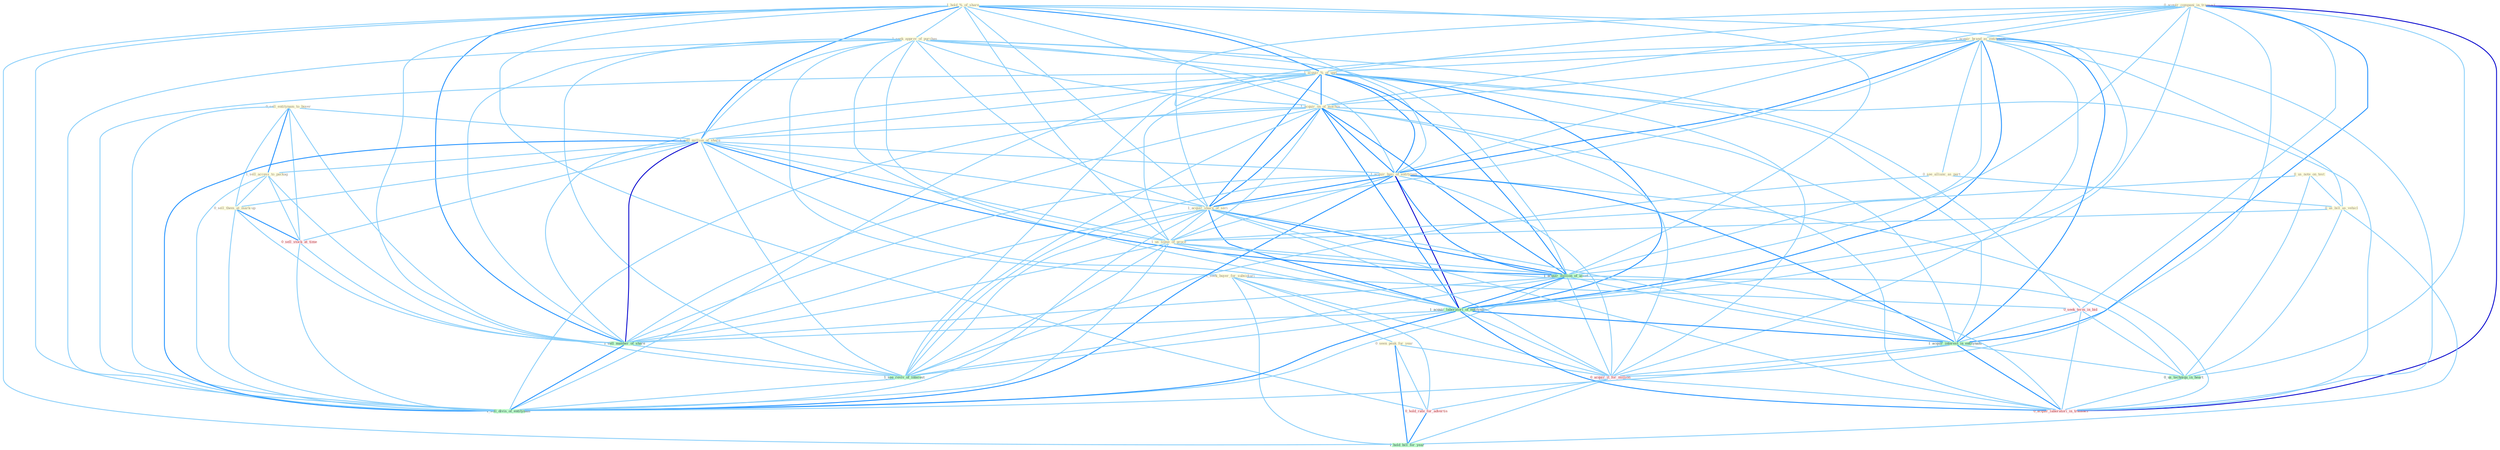 Graph G{ 
    node
    [shape=polygon,style=filled,width=.5,height=.06,color="#BDFCC9",fixedsize=true,fontsize=4,
    fontcolor="#2f4f4f"];
    {node
    [color="#ffffe0", fontcolor="#8b7d6b"] "0_sell_entitynam_to_buyer " "0_acquir_compani_in_transact " "1_acquir_brand_as_entitynam " "1_hold_%_of_share " "1_seek_approv_of_purchas " "1_seek_buyer_for_subsidiari " "0_see_allianc_as_part " "1_acquir_%_of_unit " "1_acquir_on_of_machin " "1_sell_million_of_share " "1_acquir_busi_of_entitynam " "1_acquir_share_of_seri " "1_sell_access_to_packag " "0_seen_peak_for_year " "0_us_note_on_test " "0_us_bill_as_vehicl " "0_sell_them_at_mark-up " "1_us_some_of_proce "}
{node [color="#fff0f5", fontcolor="#b22222"] "0_seek_term_in_bid " "0_acquir_it_for_million " "0_hold_rate_for_advertis " "0_acquir_laboratori_in_transact " "0_sell_stock_at_time "}
edge [color="#B0E2FF"];

	"0_sell_entitynam_to_buyer " -- "1_sell_million_of_share " [w="1", color="#87cefa" ];
	"0_sell_entitynam_to_buyer " -- "1_sell_access_to_packag " [w="2", color="#1e90ff" , len=0.8];
	"0_sell_entitynam_to_buyer " -- "0_sell_them_at_mark-up " [w="1", color="#87cefa" ];
	"0_sell_entitynam_to_buyer " -- "0_sell_stock_at_time " [w="1", color="#87cefa" ];
	"0_sell_entitynam_to_buyer " -- "1_sell_number_of_share " [w="1", color="#87cefa" ];
	"0_sell_entitynam_to_buyer " -- "1_sell_divis_of_entitynam " [w="1", color="#87cefa" ];
	"0_acquir_compani_in_transact " -- "1_acquir_brand_as_entitynam " [w="1", color="#87cefa" ];
	"0_acquir_compani_in_transact " -- "1_acquir_%_of_unit " [w="1", color="#87cefa" ];
	"0_acquir_compani_in_transact " -- "1_acquir_on_of_machin " [w="1", color="#87cefa" ];
	"0_acquir_compani_in_transact " -- "1_acquir_busi_of_entitynam " [w="1", color="#87cefa" ];
	"0_acquir_compani_in_transact " -- "1_acquir_share_of_seri " [w="1", color="#87cefa" ];
	"0_acquir_compani_in_transact " -- "1_acquir_million_of_asset " [w="1", color="#87cefa" ];
	"0_acquir_compani_in_transact " -- "1_acquir_laboratori_of_entitynam " [w="1", color="#87cefa" ];
	"0_acquir_compani_in_transact " -- "0_seek_term_in_bid " [w="1", color="#87cefa" ];
	"0_acquir_compani_in_transact " -- "1_acquir_interest_in_entitynam " [w="2", color="#1e90ff" , len=0.8];
	"0_acquir_compani_in_transact " -- "0_us_techniqu_in_heart " [w="1", color="#87cefa" ];
	"0_acquir_compani_in_transact " -- "0_acquir_it_for_million " [w="1", color="#87cefa" ];
	"0_acquir_compani_in_transact " -- "0_acquir_laboratori_in_transact " [w="3", color="#0000cd" , len=0.6];
	"1_acquir_brand_as_entitynam " -- "0_see_allianc_as_part " [w="1", color="#87cefa" ];
	"1_acquir_brand_as_entitynam " -- "1_acquir_%_of_unit " [w="1", color="#87cefa" ];
	"1_acquir_brand_as_entitynam " -- "1_acquir_on_of_machin " [w="1", color="#87cefa" ];
	"1_acquir_brand_as_entitynam " -- "1_acquir_busi_of_entitynam " [w="2", color="#1e90ff" , len=0.8];
	"1_acquir_brand_as_entitynam " -- "1_acquir_share_of_seri " [w="1", color="#87cefa" ];
	"1_acquir_brand_as_entitynam " -- "0_us_bill_as_vehicl " [w="1", color="#87cefa" ];
	"1_acquir_brand_as_entitynam " -- "1_acquir_million_of_asset " [w="1", color="#87cefa" ];
	"1_acquir_brand_as_entitynam " -- "1_acquir_laboratori_of_entitynam " [w="2", color="#1e90ff" , len=0.8];
	"1_acquir_brand_as_entitynam " -- "1_acquir_interest_in_entitynam " [w="2", color="#1e90ff" , len=0.8];
	"1_acquir_brand_as_entitynam " -- "0_acquir_it_for_million " [w="1", color="#87cefa" ];
	"1_acquir_brand_as_entitynam " -- "0_acquir_laboratori_in_transact " [w="1", color="#87cefa" ];
	"1_acquir_brand_as_entitynam " -- "1_sell_divis_of_entitynam " [w="1", color="#87cefa" ];
	"1_hold_%_of_share " -- "1_seek_approv_of_purchas " [w="1", color="#87cefa" ];
	"1_hold_%_of_share " -- "1_acquir_%_of_unit " [w="2", color="#1e90ff" , len=0.8];
	"1_hold_%_of_share " -- "1_acquir_on_of_machin " [w="1", color="#87cefa" ];
	"1_hold_%_of_share " -- "1_sell_million_of_share " [w="2", color="#1e90ff" , len=0.8];
	"1_hold_%_of_share " -- "1_acquir_busi_of_entitynam " [w="1", color="#87cefa" ];
	"1_hold_%_of_share " -- "1_acquir_share_of_seri " [w="1", color="#87cefa" ];
	"1_hold_%_of_share " -- "1_us_some_of_proce " [w="1", color="#87cefa" ];
	"1_hold_%_of_share " -- "1_acquir_million_of_asset " [w="1", color="#87cefa" ];
	"1_hold_%_of_share " -- "1_acquir_laboratori_of_entitynam " [w="1", color="#87cefa" ];
	"1_hold_%_of_share " -- "0_hold_rate_for_advertis " [w="1", color="#87cefa" ];
	"1_hold_%_of_share " -- "1_sell_number_of_share " [w="2", color="#1e90ff" , len=0.8];
	"1_hold_%_of_share " -- "1_see_reviv_of_interest " [w="1", color="#87cefa" ];
	"1_hold_%_of_share " -- "1_hold_bill_for_year " [w="1", color="#87cefa" ];
	"1_hold_%_of_share " -- "1_sell_divis_of_entitynam " [w="1", color="#87cefa" ];
	"1_seek_approv_of_purchas " -- "1_seek_buyer_for_subsidiari " [w="1", color="#87cefa" ];
	"1_seek_approv_of_purchas " -- "1_acquir_%_of_unit " [w="1", color="#87cefa" ];
	"1_seek_approv_of_purchas " -- "1_acquir_on_of_machin " [w="1", color="#87cefa" ];
	"1_seek_approv_of_purchas " -- "1_sell_million_of_share " [w="1", color="#87cefa" ];
	"1_seek_approv_of_purchas " -- "1_acquir_busi_of_entitynam " [w="1", color="#87cefa" ];
	"1_seek_approv_of_purchas " -- "1_acquir_share_of_seri " [w="1", color="#87cefa" ];
	"1_seek_approv_of_purchas " -- "1_us_some_of_proce " [w="1", color="#87cefa" ];
	"1_seek_approv_of_purchas " -- "1_acquir_million_of_asset " [w="1", color="#87cefa" ];
	"1_seek_approv_of_purchas " -- "1_acquir_laboratori_of_entitynam " [w="1", color="#87cefa" ];
	"1_seek_approv_of_purchas " -- "0_seek_term_in_bid " [w="1", color="#87cefa" ];
	"1_seek_approv_of_purchas " -- "1_sell_number_of_share " [w="1", color="#87cefa" ];
	"1_seek_approv_of_purchas " -- "1_see_reviv_of_interest " [w="1", color="#87cefa" ];
	"1_seek_approv_of_purchas " -- "1_sell_divis_of_entitynam " [w="1", color="#87cefa" ];
	"1_seek_buyer_for_subsidiari " -- "0_seen_peak_for_year " [w="1", color="#87cefa" ];
	"1_seek_buyer_for_subsidiari " -- "0_seek_term_in_bid " [w="1", color="#87cefa" ];
	"1_seek_buyer_for_subsidiari " -- "0_acquir_it_for_million " [w="1", color="#87cefa" ];
	"1_seek_buyer_for_subsidiari " -- "0_hold_rate_for_advertis " [w="1", color="#87cefa" ];
	"1_seek_buyer_for_subsidiari " -- "1_hold_bill_for_year " [w="1", color="#87cefa" ];
	"0_see_allianc_as_part " -- "0_us_bill_as_vehicl " [w="1", color="#87cefa" ];
	"0_see_allianc_as_part " -- "1_see_reviv_of_interest " [w="1", color="#87cefa" ];
	"1_acquir_%_of_unit " -- "1_acquir_on_of_machin " [w="2", color="#1e90ff" , len=0.8];
	"1_acquir_%_of_unit " -- "1_sell_million_of_share " [w="1", color="#87cefa" ];
	"1_acquir_%_of_unit " -- "1_acquir_busi_of_entitynam " [w="2", color="#1e90ff" , len=0.8];
	"1_acquir_%_of_unit " -- "1_acquir_share_of_seri " [w="2", color="#1e90ff" , len=0.8];
	"1_acquir_%_of_unit " -- "1_us_some_of_proce " [w="1", color="#87cefa" ];
	"1_acquir_%_of_unit " -- "1_acquir_million_of_asset " [w="2", color="#1e90ff" , len=0.8];
	"1_acquir_%_of_unit " -- "1_acquir_laboratori_of_entitynam " [w="2", color="#1e90ff" , len=0.8];
	"1_acquir_%_of_unit " -- "1_acquir_interest_in_entitynam " [w="1", color="#87cefa" ];
	"1_acquir_%_of_unit " -- "0_acquir_it_for_million " [w="1", color="#87cefa" ];
	"1_acquir_%_of_unit " -- "0_acquir_laboratori_in_transact " [w="1", color="#87cefa" ];
	"1_acquir_%_of_unit " -- "1_sell_number_of_share " [w="1", color="#87cefa" ];
	"1_acquir_%_of_unit " -- "1_see_reviv_of_interest " [w="1", color="#87cefa" ];
	"1_acquir_%_of_unit " -- "1_sell_divis_of_entitynam " [w="1", color="#87cefa" ];
	"1_acquir_on_of_machin " -- "1_sell_million_of_share " [w="1", color="#87cefa" ];
	"1_acquir_on_of_machin " -- "1_acquir_busi_of_entitynam " [w="2", color="#1e90ff" , len=0.8];
	"1_acquir_on_of_machin " -- "1_acquir_share_of_seri " [w="2", color="#1e90ff" , len=0.8];
	"1_acquir_on_of_machin " -- "1_us_some_of_proce " [w="1", color="#87cefa" ];
	"1_acquir_on_of_machin " -- "1_acquir_million_of_asset " [w="2", color="#1e90ff" , len=0.8];
	"1_acquir_on_of_machin " -- "1_acquir_laboratori_of_entitynam " [w="2", color="#1e90ff" , len=0.8];
	"1_acquir_on_of_machin " -- "1_acquir_interest_in_entitynam " [w="1", color="#87cefa" ];
	"1_acquir_on_of_machin " -- "0_acquir_it_for_million " [w="1", color="#87cefa" ];
	"1_acquir_on_of_machin " -- "0_acquir_laboratori_in_transact " [w="1", color="#87cefa" ];
	"1_acquir_on_of_machin " -- "1_sell_number_of_share " [w="1", color="#87cefa" ];
	"1_acquir_on_of_machin " -- "1_see_reviv_of_interest " [w="1", color="#87cefa" ];
	"1_acquir_on_of_machin " -- "1_sell_divis_of_entitynam " [w="1", color="#87cefa" ];
	"1_sell_million_of_share " -- "1_acquir_busi_of_entitynam " [w="1", color="#87cefa" ];
	"1_sell_million_of_share " -- "1_acquir_share_of_seri " [w="1", color="#87cefa" ];
	"1_sell_million_of_share " -- "1_sell_access_to_packag " [w="1", color="#87cefa" ];
	"1_sell_million_of_share " -- "0_sell_them_at_mark-up " [w="1", color="#87cefa" ];
	"1_sell_million_of_share " -- "1_us_some_of_proce " [w="1", color="#87cefa" ];
	"1_sell_million_of_share " -- "1_acquir_million_of_asset " [w="2", color="#1e90ff" , len=0.8];
	"1_sell_million_of_share " -- "1_acquir_laboratori_of_entitynam " [w="1", color="#87cefa" ];
	"1_sell_million_of_share " -- "0_sell_stock_at_time " [w="1", color="#87cefa" ];
	"1_sell_million_of_share " -- "1_sell_number_of_share " [w="3", color="#0000cd" , len=0.6];
	"1_sell_million_of_share " -- "1_see_reviv_of_interest " [w="1", color="#87cefa" ];
	"1_sell_million_of_share " -- "1_sell_divis_of_entitynam " [w="2", color="#1e90ff" , len=0.8];
	"1_acquir_busi_of_entitynam " -- "1_acquir_share_of_seri " [w="2", color="#1e90ff" , len=0.8];
	"1_acquir_busi_of_entitynam " -- "1_us_some_of_proce " [w="1", color="#87cefa" ];
	"1_acquir_busi_of_entitynam " -- "1_acquir_million_of_asset " [w="2", color="#1e90ff" , len=0.8];
	"1_acquir_busi_of_entitynam " -- "1_acquir_laboratori_of_entitynam " [w="3", color="#0000cd" , len=0.6];
	"1_acquir_busi_of_entitynam " -- "1_acquir_interest_in_entitynam " [w="2", color="#1e90ff" , len=0.8];
	"1_acquir_busi_of_entitynam " -- "0_acquir_it_for_million " [w="1", color="#87cefa" ];
	"1_acquir_busi_of_entitynam " -- "0_acquir_laboratori_in_transact " [w="1", color="#87cefa" ];
	"1_acquir_busi_of_entitynam " -- "1_sell_number_of_share " [w="1", color="#87cefa" ];
	"1_acquir_busi_of_entitynam " -- "1_see_reviv_of_interest " [w="1", color="#87cefa" ];
	"1_acquir_busi_of_entitynam " -- "1_sell_divis_of_entitynam " [w="2", color="#1e90ff" , len=0.8];
	"1_acquir_share_of_seri " -- "1_us_some_of_proce " [w="1", color="#87cefa" ];
	"1_acquir_share_of_seri " -- "1_acquir_million_of_asset " [w="2", color="#1e90ff" , len=0.8];
	"1_acquir_share_of_seri " -- "1_acquir_laboratori_of_entitynam " [w="2", color="#1e90ff" , len=0.8];
	"1_acquir_share_of_seri " -- "1_acquir_interest_in_entitynam " [w="1", color="#87cefa" ];
	"1_acquir_share_of_seri " -- "0_acquir_it_for_million " [w="1", color="#87cefa" ];
	"1_acquir_share_of_seri " -- "0_acquir_laboratori_in_transact " [w="1", color="#87cefa" ];
	"1_acquir_share_of_seri " -- "1_sell_number_of_share " [w="1", color="#87cefa" ];
	"1_acquir_share_of_seri " -- "1_see_reviv_of_interest " [w="1", color="#87cefa" ];
	"1_acquir_share_of_seri " -- "1_sell_divis_of_entitynam " [w="1", color="#87cefa" ];
	"1_sell_access_to_packag " -- "0_sell_them_at_mark-up " [w="1", color="#87cefa" ];
	"1_sell_access_to_packag " -- "0_sell_stock_at_time " [w="1", color="#87cefa" ];
	"1_sell_access_to_packag " -- "1_sell_number_of_share " [w="1", color="#87cefa" ];
	"1_sell_access_to_packag " -- "1_sell_divis_of_entitynam " [w="1", color="#87cefa" ];
	"0_seen_peak_for_year " -- "0_acquir_it_for_million " [w="1", color="#87cefa" ];
	"0_seen_peak_for_year " -- "0_hold_rate_for_advertis " [w="1", color="#87cefa" ];
	"0_seen_peak_for_year " -- "1_hold_bill_for_year " [w="2", color="#1e90ff" , len=0.8];
	"0_us_note_on_test " -- "0_us_bill_as_vehicl " [w="1", color="#87cefa" ];
	"0_us_note_on_test " -- "1_us_some_of_proce " [w="1", color="#87cefa" ];
	"0_us_note_on_test " -- "0_us_techniqu_in_heart " [w="1", color="#87cefa" ];
	"0_us_bill_as_vehicl " -- "1_us_some_of_proce " [w="1", color="#87cefa" ];
	"0_us_bill_as_vehicl " -- "0_us_techniqu_in_heart " [w="1", color="#87cefa" ];
	"0_us_bill_as_vehicl " -- "1_hold_bill_for_year " [w="1", color="#87cefa" ];
	"0_sell_them_at_mark-up " -- "0_sell_stock_at_time " [w="2", color="#1e90ff" , len=0.8];
	"0_sell_them_at_mark-up " -- "1_sell_number_of_share " [w="1", color="#87cefa" ];
	"0_sell_them_at_mark-up " -- "1_sell_divis_of_entitynam " [w="1", color="#87cefa" ];
	"1_us_some_of_proce " -- "1_acquir_million_of_asset " [w="1", color="#87cefa" ];
	"1_us_some_of_proce " -- "1_acquir_laboratori_of_entitynam " [w="1", color="#87cefa" ];
	"1_us_some_of_proce " -- "0_us_techniqu_in_heart " [w="1", color="#87cefa" ];
	"1_us_some_of_proce " -- "1_sell_number_of_share " [w="1", color="#87cefa" ];
	"1_us_some_of_proce " -- "1_see_reviv_of_interest " [w="1", color="#87cefa" ];
	"1_us_some_of_proce " -- "1_sell_divis_of_entitynam " [w="1", color="#87cefa" ];
	"1_acquir_million_of_asset " -- "1_acquir_laboratori_of_entitynam " [w="2", color="#1e90ff" , len=0.8];
	"1_acquir_million_of_asset " -- "1_acquir_interest_in_entitynam " [w="1", color="#87cefa" ];
	"1_acquir_million_of_asset " -- "0_acquir_it_for_million " [w="1", color="#87cefa" ];
	"1_acquir_million_of_asset " -- "0_acquir_laboratori_in_transact " [w="1", color="#87cefa" ];
	"1_acquir_million_of_asset " -- "1_sell_number_of_share " [w="1", color="#87cefa" ];
	"1_acquir_million_of_asset " -- "1_see_reviv_of_interest " [w="1", color="#87cefa" ];
	"1_acquir_million_of_asset " -- "1_sell_divis_of_entitynam " [w="1", color="#87cefa" ];
	"1_acquir_laboratori_of_entitynam " -- "1_acquir_interest_in_entitynam " [w="2", color="#1e90ff" , len=0.8];
	"1_acquir_laboratori_of_entitynam " -- "0_acquir_it_for_million " [w="1", color="#87cefa" ];
	"1_acquir_laboratori_of_entitynam " -- "0_acquir_laboratori_in_transact " [w="2", color="#1e90ff" , len=0.8];
	"1_acquir_laboratori_of_entitynam " -- "1_sell_number_of_share " [w="1", color="#87cefa" ];
	"1_acquir_laboratori_of_entitynam " -- "1_see_reviv_of_interest " [w="1", color="#87cefa" ];
	"1_acquir_laboratori_of_entitynam " -- "1_sell_divis_of_entitynam " [w="2", color="#1e90ff" , len=0.8];
	"0_seek_term_in_bid " -- "1_acquir_interest_in_entitynam " [w="1", color="#87cefa" ];
	"0_seek_term_in_bid " -- "0_us_techniqu_in_heart " [w="1", color="#87cefa" ];
	"0_seek_term_in_bid " -- "0_acquir_laboratori_in_transact " [w="1", color="#87cefa" ];
	"1_acquir_interest_in_entitynam " -- "0_us_techniqu_in_heart " [w="1", color="#87cefa" ];
	"1_acquir_interest_in_entitynam " -- "0_acquir_it_for_million " [w="1", color="#87cefa" ];
	"1_acquir_interest_in_entitynam " -- "0_acquir_laboratori_in_transact " [w="2", color="#1e90ff" , len=0.8];
	"1_acquir_interest_in_entitynam " -- "1_sell_divis_of_entitynam " [w="1", color="#87cefa" ];
	"0_us_techniqu_in_heart " -- "0_acquir_laboratori_in_transact " [w="1", color="#87cefa" ];
	"0_acquir_it_for_million " -- "0_hold_rate_for_advertis " [w="1", color="#87cefa" ];
	"0_acquir_it_for_million " -- "0_acquir_laboratori_in_transact " [w="1", color="#87cefa" ];
	"0_acquir_it_for_million " -- "1_hold_bill_for_year " [w="1", color="#87cefa" ];
	"0_hold_rate_for_advertis " -- "1_hold_bill_for_year " [w="2", color="#1e90ff" , len=0.8];
	"0_sell_stock_at_time " -- "1_sell_number_of_share " [w="1", color="#87cefa" ];
	"0_sell_stock_at_time " -- "1_sell_divis_of_entitynam " [w="1", color="#87cefa" ];
	"1_sell_number_of_share " -- "1_see_reviv_of_interest " [w="1", color="#87cefa" ];
	"1_sell_number_of_share " -- "1_sell_divis_of_entitynam " [w="2", color="#1e90ff" , len=0.8];
	"1_see_reviv_of_interest " -- "1_sell_divis_of_entitynam " [w="1", color="#87cefa" ];
}